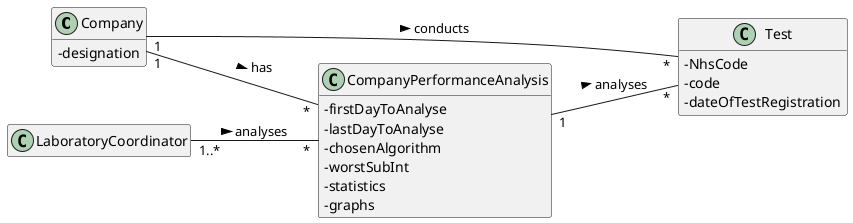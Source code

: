 @startuml

skinparam classAttributeIconSize 0
hide empty methods
hide empty attributes
left to right direction

class Company{
- designation
}

class Test{
- NhsCode
- code
- dateOfTestRegistration
}

class LaboratoryCoordinator{
}

class CompanyPerformanceAnalysis{
- firstDayToAnalyse
- lastDayToAnalyse
- chosenAlgorithm
- worstSubInt
- statistics
- graphs
}

Company "1" -- "*" Test : conducts >
LaboratoryCoordinator "1..*" -- "*" CompanyPerformanceAnalysis : analyses >
Company "1" -- "*" CompanyPerformanceAnalysis : has >
CompanyPerformanceAnalysis "1" -- "*" Test : analyses >

@enduml